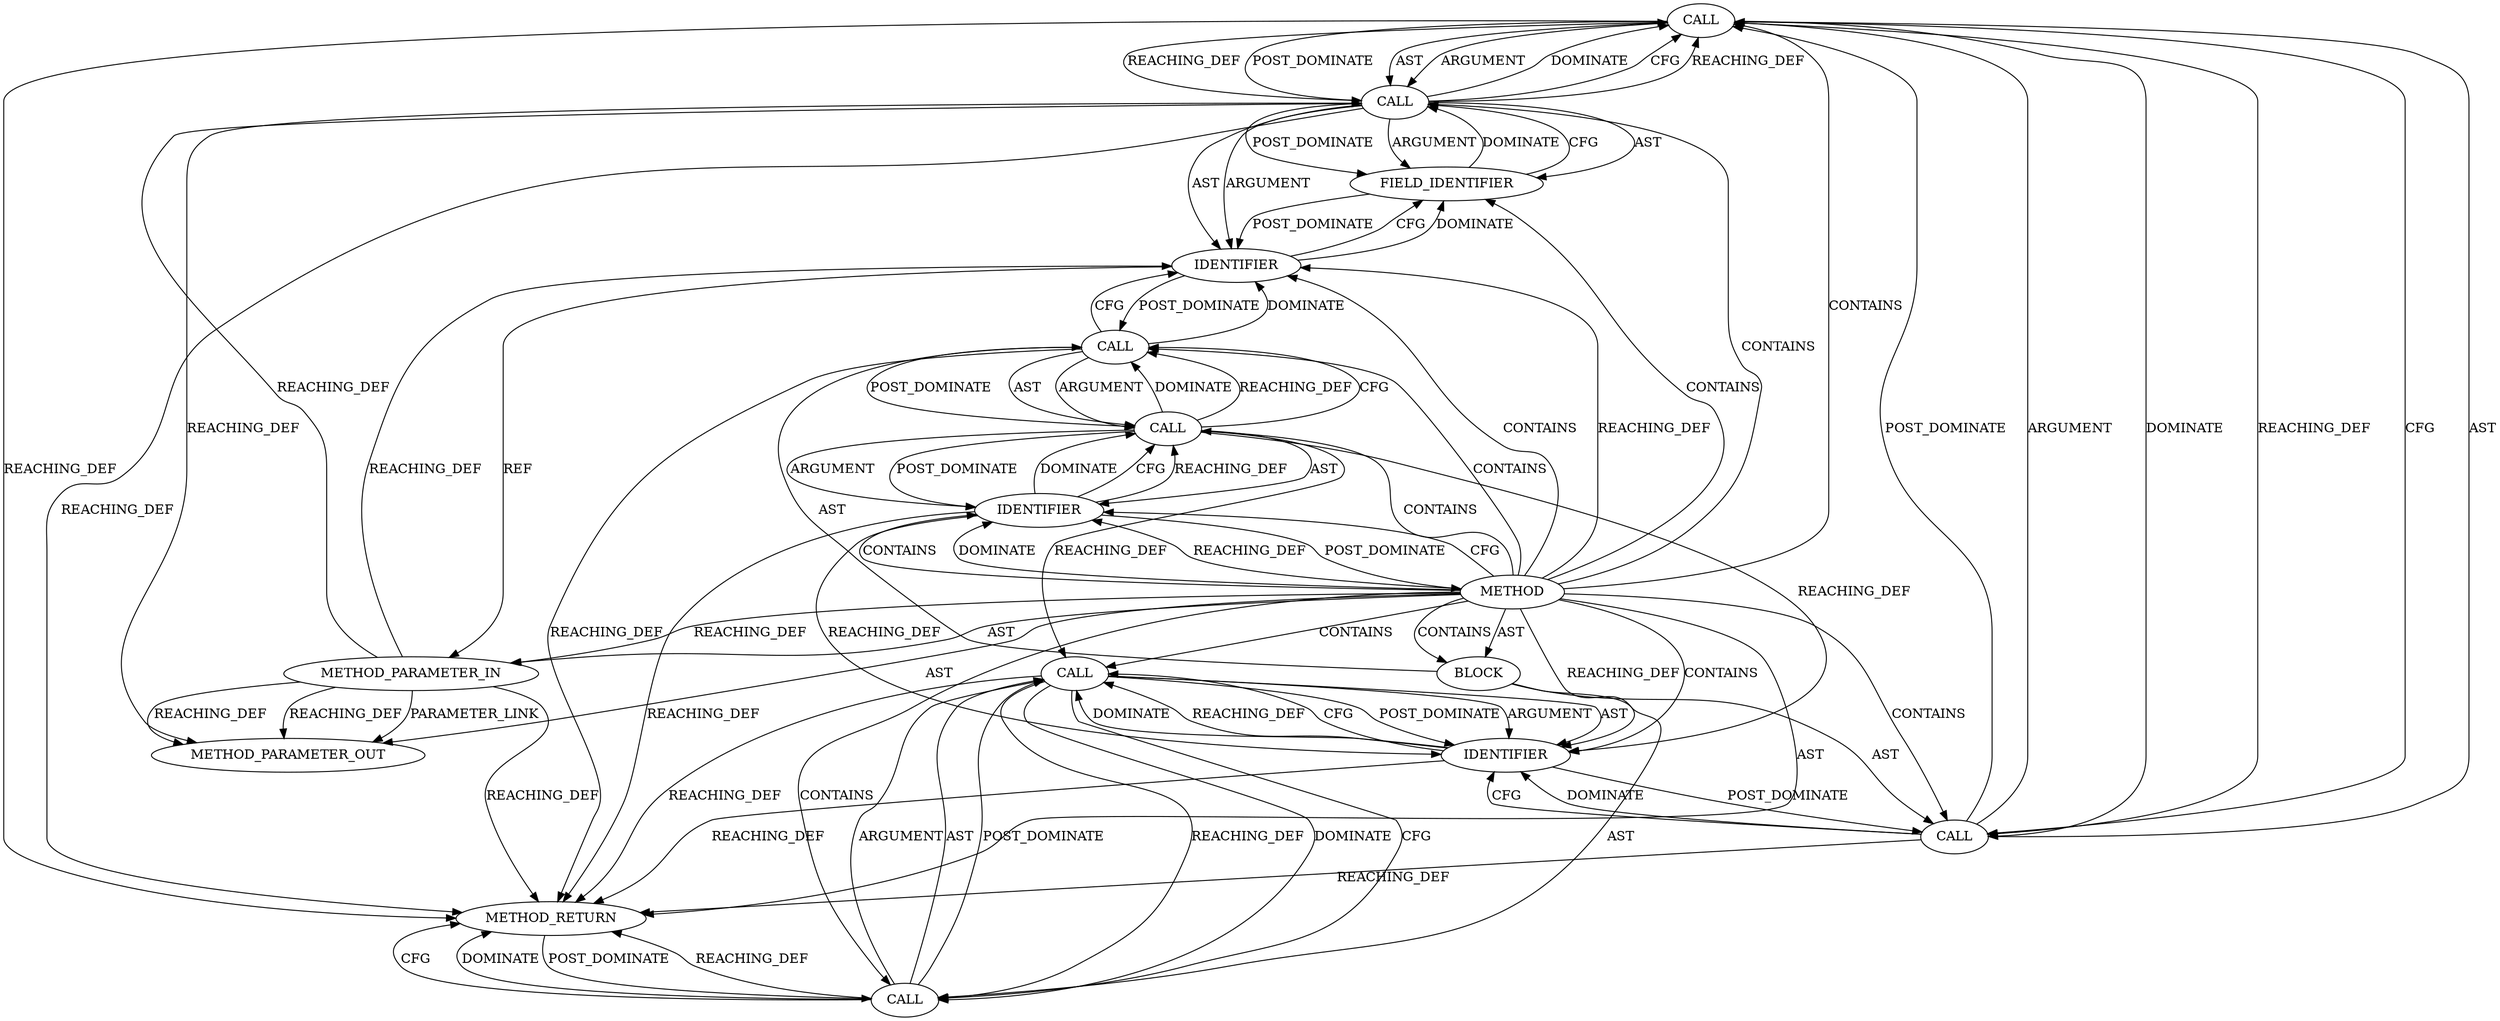 digraph {
  18843 [label=CALL ORDER=1 ARGUMENT_INDEX=1 CODE="&device->dev_list" COLUMN_NUMBER=11 METHOD_FULL_NAME="<operator>.addressOf" LINE_NUMBER=138 TYPE_FULL_NAME="<empty>" DISPATCH_TYPE="STATIC_DISPATCH" SIGNATURE="" NAME="<operator>.addressOf"]
  18838 [label=BLOCK ORDER=2 ARGUMENT_INDEX=-1 CODE="{
	spin_lock_bh(&device_spinlock);
	list_del(&device->dev_list);
	spin_unlock_bh(&device_spinlock);
}" COLUMN_NUMBER=1 LINE_NUMBER=136 TYPE_FULL_NAME="void"]
  18839 [label=CALL ORDER=1 ARGUMENT_INDEX=-1 CODE="spin_lock_bh(&device_spinlock)" COLUMN_NUMBER=2 METHOD_FULL_NAME="spin_lock_bh" LINE_NUMBER=137 TYPE_FULL_NAME="<empty>" DISPATCH_TYPE="STATIC_DISPATCH" SIGNATURE="" NAME="spin_lock_bh"]
  18837 [label=METHOD_PARAMETER_IN ORDER=1 CODE="struct tls_toe_device *device" IS_VARIADIC=false COLUMN_NUMBER=32 LINE_NUMBER=135 TYPE_FULL_NAME="tls_toe_device*" EVALUATION_STRATEGY="BY_VALUE" INDEX=1 NAME="device"]
  18836 [label=METHOD COLUMN_NUMBER=1 LINE_NUMBER=135 COLUMN_NUMBER_END=1 IS_EXTERNAL=false SIGNATURE="void tls_toe_unregister_device (tls_toe_device*)" NAME="tls_toe_unregister_device" AST_PARENT_TYPE="TYPE_DECL" AST_PARENT_FULL_NAME="tls_toe.c:<global>" ORDER=9 CODE="void tls_toe_unregister_device(struct tls_toe_device *device)
{
	spin_lock_bh(&device_spinlock);
	list_del(&device->dev_list);
	spin_unlock_bh(&device_spinlock);
}" FULL_NAME="tls_toe_unregister_device" LINE_NUMBER_END=140 FILENAME="tls_toe.c"]
  21730 [label=METHOD_PARAMETER_OUT ORDER=1 CODE="struct tls_toe_device *device" IS_VARIADIC=false COLUMN_NUMBER=32 LINE_NUMBER=135 TYPE_FULL_NAME="tls_toe_device*" EVALUATION_STRATEGY="BY_VALUE" INDEX=1 NAME="device"]
  18844 [label=CALL ORDER=1 ARGUMENT_INDEX=1 CODE="device->dev_list" COLUMN_NUMBER=12 METHOD_FULL_NAME="<operator>.indirectFieldAccess" LINE_NUMBER=138 TYPE_FULL_NAME="<empty>" DISPATCH_TYPE="STATIC_DISPATCH" SIGNATURE="" NAME="<operator>.indirectFieldAccess"]
  18840 [label=CALL ORDER=1 ARGUMENT_INDEX=1 CODE="&device_spinlock" COLUMN_NUMBER=15 METHOD_FULL_NAME="<operator>.addressOf" LINE_NUMBER=137 TYPE_FULL_NAME="<empty>" DISPATCH_TYPE="STATIC_DISPATCH" SIGNATURE="" NAME="<operator>.addressOf"]
  18850 [label=METHOD_RETURN ORDER=3 CODE="RET" COLUMN_NUMBER=1 LINE_NUMBER=135 TYPE_FULL_NAME="void" EVALUATION_STRATEGY="BY_VALUE"]
  18841 [label=IDENTIFIER ORDER=1 ARGUMENT_INDEX=1 CODE="device_spinlock" COLUMN_NUMBER=16 LINE_NUMBER=137 TYPE_FULL_NAME="ANY" NAME="device_spinlock"]
  18849 [label=IDENTIFIER ORDER=1 ARGUMENT_INDEX=1 CODE="device_spinlock" COLUMN_NUMBER=18 LINE_NUMBER=139 TYPE_FULL_NAME="ANY" NAME="device_spinlock"]
  18848 [label=CALL ORDER=1 ARGUMENT_INDEX=1 CODE="&device_spinlock" COLUMN_NUMBER=17 METHOD_FULL_NAME="<operator>.addressOf" LINE_NUMBER=139 TYPE_FULL_NAME="<empty>" DISPATCH_TYPE="STATIC_DISPATCH" SIGNATURE="" NAME="<operator>.addressOf"]
  18842 [label=CALL ORDER=2 ARGUMENT_INDEX=-1 CODE="list_del(&device->dev_list)" COLUMN_NUMBER=2 METHOD_FULL_NAME="list_del" LINE_NUMBER=138 TYPE_FULL_NAME="<empty>" DISPATCH_TYPE="STATIC_DISPATCH" SIGNATURE="" NAME="list_del"]
  18845 [label=IDENTIFIER ORDER=1 ARGUMENT_INDEX=1 CODE="device" COLUMN_NUMBER=12 LINE_NUMBER=138 TYPE_FULL_NAME="tls_toe_device*" NAME="device"]
  18847 [label=CALL ORDER=3 ARGUMENT_INDEX=-1 CODE="spin_unlock_bh(&device_spinlock)" COLUMN_NUMBER=2 METHOD_FULL_NAME="spin_unlock_bh" LINE_NUMBER=139 TYPE_FULL_NAME="<empty>" DISPATCH_TYPE="STATIC_DISPATCH" SIGNATURE="" NAME="spin_unlock_bh"]
  18846 [label=FIELD_IDENTIFIER ORDER=2 ARGUMENT_INDEX=2 CODE="dev_list" COLUMN_NUMBER=12 LINE_NUMBER=138 CANONICAL_NAME="dev_list"]
  18836 -> 18847 [label=CONTAINS ]
  18836 -> 18845 [label=CONTAINS ]
  18842 -> 18843 [label=POST_DOMINATE ]
  18843 -> 18850 [label=REACHING_DEF VARIABLE="&device->dev_list"]
  18844 -> 18845 [label=ARGUMENT ]
  18837 -> 18845 [label=REACHING_DEF VARIABLE="device"]
  18843 -> 18844 [label=POST_DOMINATE ]
  18836 -> 18840 [label=CONTAINS ]
  18846 -> 18844 [label=DOMINATE ]
  18840 -> 18839 [label=DOMINATE ]
  18836 -> 18841 [label=CFG ]
  18844 -> 18846 [label=AST ]
  18842 -> 18849 [label=CFG ]
  18840 -> 18848 [label=REACHING_DEF VARIABLE="&device_spinlock"]
  18848 -> 18847 [label=REACHING_DEF VARIABLE="&device_spinlock"]
  18844 -> 18845 [label=AST ]
  18836 -> 18849 [label=REACHING_DEF VARIABLE=""]
  18849 -> 18850 [label=REACHING_DEF VARIABLE="device_spinlock"]
  18839 -> 18850 [label=REACHING_DEF VARIABLE="spin_lock_bh(&device_spinlock)"]
  18837 -> 18850 [label=REACHING_DEF VARIABLE="device"]
  18844 -> 18843 [label=DOMINATE ]
  18847 -> 18848 [label=ARGUMENT ]
  18840 -> 18849 [label=REACHING_DEF VARIABLE="&device_spinlock"]
  18836 -> 18845 [label=REACHING_DEF VARIABLE=""]
  18848 -> 18847 [label=DOMINATE ]
  18837 -> 21730 [label=REACHING_DEF VARIABLE="device"]
  18837 -> 21730 [label=REACHING_DEF VARIABLE="device"]
  18841 -> 18850 [label=REACHING_DEF VARIABLE="device_spinlock"]
  18837 -> 18844 [label=REACHING_DEF VARIABLE="device"]
  18840 -> 18841 [label=AST ]
  18847 -> 18850 [label=REACHING_DEF VARIABLE="spin_unlock_bh(&device_spinlock)"]
  18844 -> 21730 [label=REACHING_DEF VARIABLE="device->dev_list"]
  18847 -> 18848 [label=AST ]
  18843 -> 18844 [label=AST ]
  18846 -> 18844 [label=CFG ]
  18844 -> 18843 [label=CFG ]
  18836 -> 21730 [label=AST ]
  18842 -> 18850 [label=REACHING_DEF VARIABLE="list_del(&device->dev_list)"]
  18843 -> 18842 [label=DOMINATE ]
  18838 -> 18839 [label=AST ]
  18839 -> 18845 [label=DOMINATE ]
  18836 -> 18848 [label=CONTAINS ]
  18838 -> 18842 [label=AST ]
  18840 -> 18839 [label=REACHING_DEF VARIABLE="&device_spinlock"]
  18844 -> 18850 [label=REACHING_DEF VARIABLE="device->dev_list"]
  18836 -> 18837 [label=AST ]
  18840 -> 18841 [label=ARGUMENT ]
  18849 -> 18848 [label=DOMINATE ]
  18839 -> 18840 [label=POST_DOMINATE ]
  18836 -> 18839 [label=CONTAINS ]
  18846 -> 18845 [label=POST_DOMINATE ]
  18838 -> 18847 [label=AST ]
  18848 -> 18849 [label=POST_DOMINATE ]
  18836 -> 18838 [label=CONTAINS ]
  18845 -> 18837 [label=REF ]
  18844 -> 18843 [label=REACHING_DEF VARIABLE="device->dev_list"]
  18844 -> 18843 [label=REACHING_DEF VARIABLE="device->dev_list"]
  18841 -> 18849 [label=REACHING_DEF VARIABLE="device_spinlock"]
  18845 -> 18846 [label=CFG ]
  18849 -> 18848 [label=REACHING_DEF VARIABLE="device_spinlock"]
  18837 -> 21730 [label=PARAMETER_LINK ]
  18842 -> 18843 [label=ARGUMENT ]
  18836 -> 18843 [label=CONTAINS ]
  18844 -> 18846 [label=POST_DOMINATE ]
  18840 -> 18841 [label=POST_DOMINATE ]
  18836 -> 18837 [label=REACHING_DEF VARIABLE=""]
  18836 -> 18842 [label=CONTAINS ]
  18850 -> 18847 [label=POST_DOMINATE ]
  18841 -> 18840 [label=DOMINATE ]
  18842 -> 18849 [label=DOMINATE ]
  18848 -> 18849 [label=ARGUMENT ]
  18848 -> 18847 [label=CFG ]
  18840 -> 18839 [label=CFG ]
  18839 -> 18840 [label=AST ]
  18847 -> 18848 [label=POST_DOMINATE ]
  18844 -> 18846 [label=ARGUMENT ]
  18836 -> 18841 [label=CONTAINS ]
  18836 -> 18849 [label=CONTAINS ]
  18847 -> 18850 [label=CFG ]
  18836 -> 18850 [label=AST ]
  18843 -> 18842 [label=REACHING_DEF VARIABLE="&device->dev_list"]
  18848 -> 18849 [label=AST ]
  18845 -> 18846 [label=DOMINATE ]
  18841 -> 18840 [label=CFG ]
  18849 -> 18842 [label=POST_DOMINATE ]
  18845 -> 18839 [label=POST_DOMINATE ]
  18849 -> 18848 [label=CFG ]
  18836 -> 18846 [label=CONTAINS ]
  18836 -> 18841 [label=DOMINATE ]
  18842 -> 18843 [label=AST ]
  18841 -> 18840 [label=REACHING_DEF VARIABLE="device_spinlock"]
  18836 -> 18841 [label=REACHING_DEF VARIABLE=""]
  18839 -> 18840 [label=ARGUMENT ]
  18843 -> 18842 [label=CFG ]
  18836 -> 18844 [label=CONTAINS ]
  18843 -> 18844 [label=ARGUMENT ]
  18839 -> 18845 [label=CFG ]
  18841 -> 18836 [label=POST_DOMINATE ]
  18847 -> 18850 [label=DOMINATE ]
  18836 -> 18838 [label=AST ]
  18848 -> 18850 [label=REACHING_DEF VARIABLE="&device_spinlock"]
}
